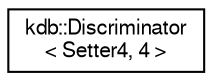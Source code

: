 digraph "Graphical Class Hierarchy"
{
  edge [fontname="FreeSans",fontsize="10",labelfontname="FreeSans",labelfontsize="10"];
  node [fontname="FreeSans",fontsize="10",shape=record];
  rankdir="LR";
  Node1 [label="kdb::Discriminator\l\< Setter4, 4 \>",height=0.2,width=0.4,color="black", fillcolor="white", style="filled",URL="$classkdb_1_1Discriminator.html"];
}
